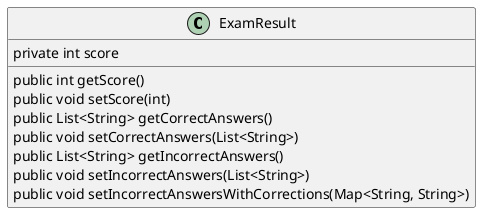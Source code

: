 @startuml
skinparam classAttributeIconSize 0
class ExamResult {
    private int score
    public int getScore()
    public void setScore(int)
    public List<String> getCorrectAnswers()
    public void setCorrectAnswers(List<String>)
    public List<String> getIncorrectAnswers()
    public void setIncorrectAnswers(List<String>)
    public void setIncorrectAnswersWithCorrections(Map<String, String>)
}
@enduml
